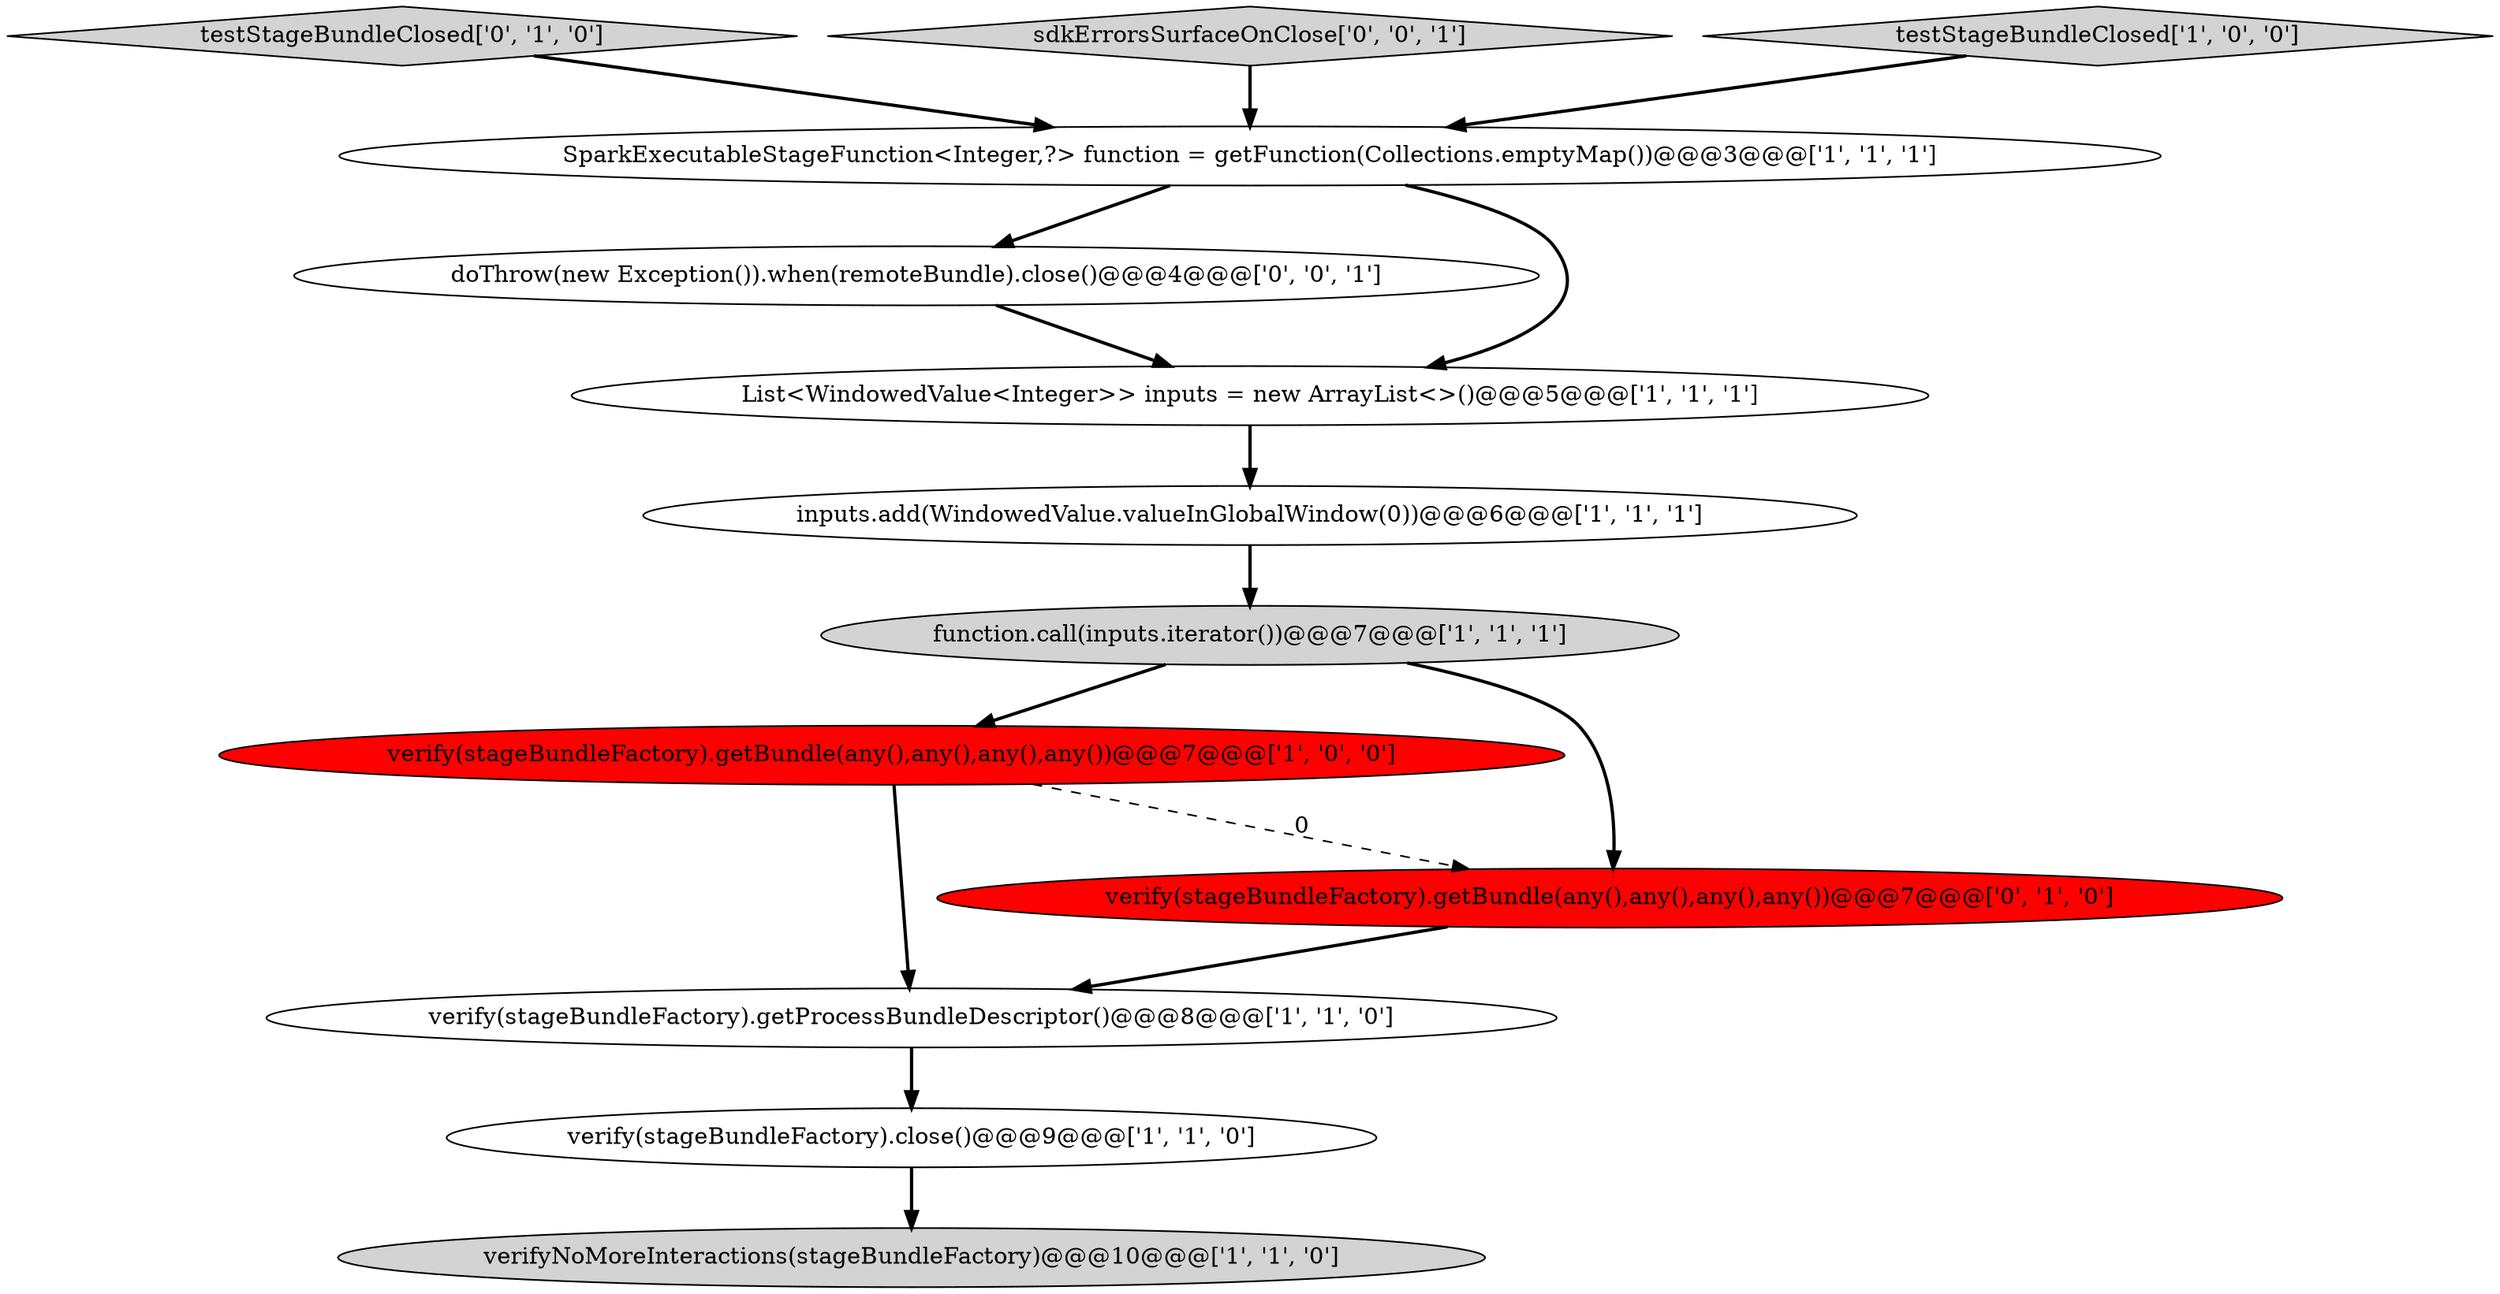 digraph {
12 [style = filled, label = "doThrow(new Exception()).when(remoteBundle).close()@@@4@@@['0', '0', '1']", fillcolor = white, shape = ellipse image = "AAA0AAABBB3BBB"];
7 [style = filled, label = "verify(stageBundleFactory).close()@@@9@@@['1', '1', '0']", fillcolor = white, shape = ellipse image = "AAA0AAABBB1BBB"];
2 [style = filled, label = "SparkExecutableStageFunction<Integer,?> function = getFunction(Collections.emptyMap())@@@3@@@['1', '1', '1']", fillcolor = white, shape = ellipse image = "AAA0AAABBB1BBB"];
5 [style = filled, label = "verify(stageBundleFactory).getBundle(any(),any(),any(),any())@@@7@@@['1', '0', '0']", fillcolor = red, shape = ellipse image = "AAA1AAABBB1BBB"];
1 [style = filled, label = "function.call(inputs.iterator())@@@7@@@['1', '1', '1']", fillcolor = lightgray, shape = ellipse image = "AAA0AAABBB1BBB"];
3 [style = filled, label = "List<WindowedValue<Integer>> inputs = new ArrayList<>()@@@5@@@['1', '1', '1']", fillcolor = white, shape = ellipse image = "AAA0AAABBB1BBB"];
9 [style = filled, label = "testStageBundleClosed['0', '1', '0']", fillcolor = lightgray, shape = diamond image = "AAA0AAABBB2BBB"];
11 [style = filled, label = "sdkErrorsSurfaceOnClose['0', '0', '1']", fillcolor = lightgray, shape = diamond image = "AAA0AAABBB3BBB"];
0 [style = filled, label = "verify(stageBundleFactory).getProcessBundleDescriptor()@@@8@@@['1', '1', '0']", fillcolor = white, shape = ellipse image = "AAA0AAABBB1BBB"];
4 [style = filled, label = "verifyNoMoreInteractions(stageBundleFactory)@@@10@@@['1', '1', '0']", fillcolor = lightgray, shape = ellipse image = "AAA0AAABBB1BBB"];
6 [style = filled, label = "inputs.add(WindowedValue.valueInGlobalWindow(0))@@@6@@@['1', '1', '1']", fillcolor = white, shape = ellipse image = "AAA0AAABBB1BBB"];
8 [style = filled, label = "testStageBundleClosed['1', '0', '0']", fillcolor = lightgray, shape = diamond image = "AAA0AAABBB1BBB"];
10 [style = filled, label = "verify(stageBundleFactory).getBundle(any(),any(),any(),any())@@@7@@@['0', '1', '0']", fillcolor = red, shape = ellipse image = "AAA1AAABBB2BBB"];
1->5 [style = bold, label=""];
6->1 [style = bold, label=""];
3->6 [style = bold, label=""];
12->3 [style = bold, label=""];
7->4 [style = bold, label=""];
5->0 [style = bold, label=""];
8->2 [style = bold, label=""];
1->10 [style = bold, label=""];
5->10 [style = dashed, label="0"];
9->2 [style = bold, label=""];
11->2 [style = bold, label=""];
10->0 [style = bold, label=""];
2->3 [style = bold, label=""];
2->12 [style = bold, label=""];
0->7 [style = bold, label=""];
}
